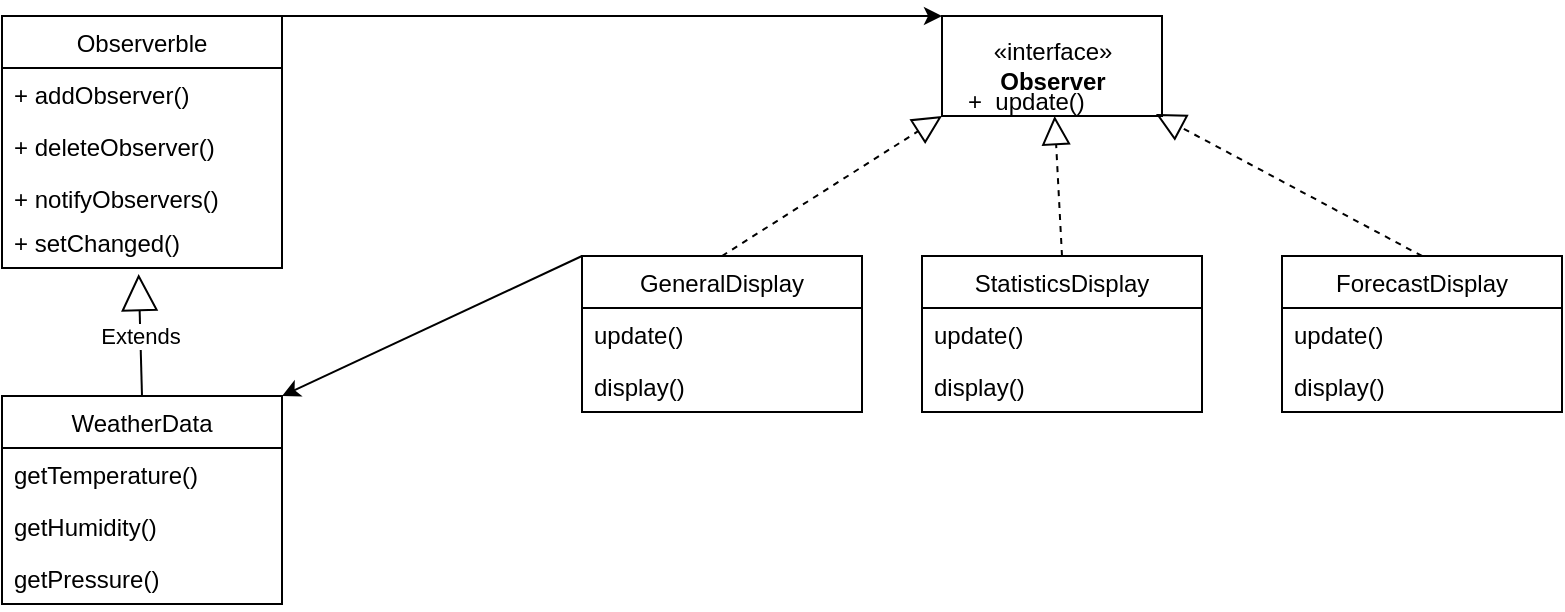 <mxfile version="16.1.0" type="github">
  <diagram id="w7vw_YP-pzyEsgHNtf-V" name="Page-1">
    <mxGraphModel dx="925" dy="754" grid="1" gridSize="10" guides="1" tooltips="1" connect="1" arrows="1" fold="1" page="1" pageScale="1" pageWidth="827" pageHeight="1169" math="0" shadow="0">
      <root>
        <mxCell id="0" />
        <mxCell id="1" parent="0" />
        <mxCell id="shCaLFCe7ZNfImjmvHh7-7" value="" style="group" vertex="1" connectable="0" parent="1">
          <mxGeometry x="500" y="200" width="110" height="69" as="geometry" />
        </mxCell>
        <mxCell id="shCaLFCe7ZNfImjmvHh7-5" value="«interface»&lt;br&gt;&lt;b&gt;Observer&lt;br&gt;&lt;/b&gt;" style="html=1;" vertex="1" parent="shCaLFCe7ZNfImjmvHh7-7">
          <mxGeometry width="110" height="50" as="geometry" />
        </mxCell>
        <mxCell id="shCaLFCe7ZNfImjmvHh7-6" value="+  update()" style="text;strokeColor=none;fillColor=none;align=left;verticalAlign=top;spacingLeft=4;spacingRight=4;overflow=hidden;rotatable=0;points=[[0,0.5],[1,0.5]];portConstraint=eastwest;" vertex="1" parent="shCaLFCe7ZNfImjmvHh7-7">
          <mxGeometry x="7" y="29" width="100" height="40" as="geometry" />
        </mxCell>
        <mxCell id="shCaLFCe7ZNfImjmvHh7-1" value="Observerble" style="swimlane;fontStyle=0;childLayout=stackLayout;horizontal=1;startSize=26;fillColor=none;horizontalStack=0;resizeParent=1;resizeParentMax=0;resizeLast=0;collapsible=1;marginBottom=0;" vertex="1" parent="1">
          <mxGeometry x="30" y="200" width="140" height="126" as="geometry" />
        </mxCell>
        <mxCell id="shCaLFCe7ZNfImjmvHh7-2" value="+ addObserver()" style="text;strokeColor=none;fillColor=none;align=left;verticalAlign=top;spacingLeft=4;spacingRight=4;overflow=hidden;rotatable=0;points=[[0,0.5],[1,0.5]];portConstraint=eastwest;" vertex="1" parent="shCaLFCe7ZNfImjmvHh7-1">
          <mxGeometry y="26" width="140" height="26" as="geometry" />
        </mxCell>
        <mxCell id="shCaLFCe7ZNfImjmvHh7-3" value="+ deleteObserver()" style="text;strokeColor=none;fillColor=none;align=left;verticalAlign=top;spacingLeft=4;spacingRight=4;overflow=hidden;rotatable=0;points=[[0,0.5],[1,0.5]];portConstraint=eastwest;" vertex="1" parent="shCaLFCe7ZNfImjmvHh7-1">
          <mxGeometry y="52" width="140" height="26" as="geometry" />
        </mxCell>
        <mxCell id="shCaLFCe7ZNfImjmvHh7-4" value="+ notifyObservers()" style="text;strokeColor=none;fillColor=none;align=left;verticalAlign=top;spacingLeft=4;spacingRight=4;overflow=hidden;rotatable=0;points=[[0,0.5],[1,0.5]];portConstraint=eastwest;" vertex="1" parent="shCaLFCe7ZNfImjmvHh7-1">
          <mxGeometry y="78" width="140" height="22" as="geometry" />
        </mxCell>
        <mxCell id="shCaLFCe7ZNfImjmvHh7-8" value="+ setChanged()" style="text;strokeColor=none;fillColor=none;align=left;verticalAlign=top;spacingLeft=4;spacingRight=4;overflow=hidden;rotatable=0;points=[[0,0.5],[1,0.5]];portConstraint=eastwest;" vertex="1" parent="shCaLFCe7ZNfImjmvHh7-1">
          <mxGeometry y="100" width="140" height="26" as="geometry" />
        </mxCell>
        <mxCell id="shCaLFCe7ZNfImjmvHh7-9" value="" style="endArrow=classic;html=1;rounded=0;exitX=1;exitY=0;exitDx=0;exitDy=0;entryX=0;entryY=0;entryDx=0;entryDy=0;" edge="1" parent="1" source="shCaLFCe7ZNfImjmvHh7-1" target="shCaLFCe7ZNfImjmvHh7-5">
          <mxGeometry width="50" height="50" relative="1" as="geometry">
            <mxPoint x="200" y="220" as="sourcePoint" />
            <mxPoint x="340" y="360" as="targetPoint" />
          </mxGeometry>
        </mxCell>
        <mxCell id="shCaLFCe7ZNfImjmvHh7-10" value="WeatherData" style="swimlane;fontStyle=0;childLayout=stackLayout;horizontal=1;startSize=26;fillColor=none;horizontalStack=0;resizeParent=1;resizeParentMax=0;resizeLast=0;collapsible=1;marginBottom=0;" vertex="1" parent="1">
          <mxGeometry x="30" y="390" width="140" height="104" as="geometry" />
        </mxCell>
        <mxCell id="shCaLFCe7ZNfImjmvHh7-11" value="getTemperature()" style="text;strokeColor=none;fillColor=none;align=left;verticalAlign=top;spacingLeft=4;spacingRight=4;overflow=hidden;rotatable=0;points=[[0,0.5],[1,0.5]];portConstraint=eastwest;" vertex="1" parent="shCaLFCe7ZNfImjmvHh7-10">
          <mxGeometry y="26" width="140" height="26" as="geometry" />
        </mxCell>
        <mxCell id="shCaLFCe7ZNfImjmvHh7-12" value="getHumidity()" style="text;strokeColor=none;fillColor=none;align=left;verticalAlign=top;spacingLeft=4;spacingRight=4;overflow=hidden;rotatable=0;points=[[0,0.5],[1,0.5]];portConstraint=eastwest;" vertex="1" parent="shCaLFCe7ZNfImjmvHh7-10">
          <mxGeometry y="52" width="140" height="26" as="geometry" />
        </mxCell>
        <mxCell id="shCaLFCe7ZNfImjmvHh7-13" value="getPressure()" style="text;strokeColor=none;fillColor=none;align=left;verticalAlign=top;spacingLeft=4;spacingRight=4;overflow=hidden;rotatable=0;points=[[0,0.5],[1,0.5]];portConstraint=eastwest;" vertex="1" parent="shCaLFCe7ZNfImjmvHh7-10">
          <mxGeometry y="78" width="140" height="26" as="geometry" />
        </mxCell>
        <mxCell id="shCaLFCe7ZNfImjmvHh7-14" value="Extends" style="endArrow=block;endSize=16;endFill=0;html=1;rounded=0;entryX=0.488;entryY=1.116;entryDx=0;entryDy=0;entryPerimeter=0;exitX=0.5;exitY=0;exitDx=0;exitDy=0;" edge="1" parent="1" source="shCaLFCe7ZNfImjmvHh7-10" target="shCaLFCe7ZNfImjmvHh7-8">
          <mxGeometry width="160" relative="1" as="geometry">
            <mxPoint x="230" y="380" as="sourcePoint" />
            <mxPoint x="390" y="380" as="targetPoint" />
          </mxGeometry>
        </mxCell>
        <mxCell id="shCaLFCe7ZNfImjmvHh7-15" value="GeneralDisplay" style="swimlane;fontStyle=0;childLayout=stackLayout;horizontal=1;startSize=26;fillColor=none;horizontalStack=0;resizeParent=1;resizeParentMax=0;resizeLast=0;collapsible=1;marginBottom=0;" vertex="1" parent="1">
          <mxGeometry x="320" y="320" width="140" height="78" as="geometry" />
        </mxCell>
        <mxCell id="shCaLFCe7ZNfImjmvHh7-16" value="update()" style="text;strokeColor=none;fillColor=none;align=left;verticalAlign=top;spacingLeft=4;spacingRight=4;overflow=hidden;rotatable=0;points=[[0,0.5],[1,0.5]];portConstraint=eastwest;" vertex="1" parent="shCaLFCe7ZNfImjmvHh7-15">
          <mxGeometry y="26" width="140" height="26" as="geometry" />
        </mxCell>
        <mxCell id="shCaLFCe7ZNfImjmvHh7-17" value="display()" style="text;strokeColor=none;fillColor=none;align=left;verticalAlign=top;spacingLeft=4;spacingRight=4;overflow=hidden;rotatable=0;points=[[0,0.5],[1,0.5]];portConstraint=eastwest;" vertex="1" parent="shCaLFCe7ZNfImjmvHh7-15">
          <mxGeometry y="52" width="140" height="26" as="geometry" />
        </mxCell>
        <mxCell id="shCaLFCe7ZNfImjmvHh7-19" value="StatisticsDisplay" style="swimlane;fontStyle=0;childLayout=stackLayout;horizontal=1;startSize=26;fillColor=none;horizontalStack=0;resizeParent=1;resizeParentMax=0;resizeLast=0;collapsible=1;marginBottom=0;" vertex="1" parent="1">
          <mxGeometry x="490" y="320" width="140" height="78" as="geometry" />
        </mxCell>
        <mxCell id="shCaLFCe7ZNfImjmvHh7-20" value="update()" style="text;strokeColor=none;fillColor=none;align=left;verticalAlign=top;spacingLeft=4;spacingRight=4;overflow=hidden;rotatable=0;points=[[0,0.5],[1,0.5]];portConstraint=eastwest;" vertex="1" parent="shCaLFCe7ZNfImjmvHh7-19">
          <mxGeometry y="26" width="140" height="26" as="geometry" />
        </mxCell>
        <mxCell id="shCaLFCe7ZNfImjmvHh7-21" value="display()" style="text;strokeColor=none;fillColor=none;align=left;verticalAlign=top;spacingLeft=4;spacingRight=4;overflow=hidden;rotatable=0;points=[[0,0.5],[1,0.5]];portConstraint=eastwest;" vertex="1" parent="shCaLFCe7ZNfImjmvHh7-19">
          <mxGeometry y="52" width="140" height="26" as="geometry" />
        </mxCell>
        <mxCell id="shCaLFCe7ZNfImjmvHh7-22" value="ForecastDisplay" style="swimlane;fontStyle=0;childLayout=stackLayout;horizontal=1;startSize=26;fillColor=none;horizontalStack=0;resizeParent=1;resizeParentMax=0;resizeLast=0;collapsible=1;marginBottom=0;" vertex="1" parent="1">
          <mxGeometry x="670" y="320" width="140" height="78" as="geometry" />
        </mxCell>
        <mxCell id="shCaLFCe7ZNfImjmvHh7-23" value="update()" style="text;strokeColor=none;fillColor=none;align=left;verticalAlign=top;spacingLeft=4;spacingRight=4;overflow=hidden;rotatable=0;points=[[0,0.5],[1,0.5]];portConstraint=eastwest;" vertex="1" parent="shCaLFCe7ZNfImjmvHh7-22">
          <mxGeometry y="26" width="140" height="26" as="geometry" />
        </mxCell>
        <mxCell id="shCaLFCe7ZNfImjmvHh7-24" value="display()" style="text;strokeColor=none;fillColor=none;align=left;verticalAlign=top;spacingLeft=4;spacingRight=4;overflow=hidden;rotatable=0;points=[[0,0.5],[1,0.5]];portConstraint=eastwest;" vertex="1" parent="shCaLFCe7ZNfImjmvHh7-22">
          <mxGeometry y="52" width="140" height="26" as="geometry" />
        </mxCell>
        <mxCell id="shCaLFCe7ZNfImjmvHh7-25" value="" style="endArrow=block;dashed=1;endFill=0;endSize=12;html=1;rounded=0;exitX=0.5;exitY=0;exitDx=0;exitDy=0;" edge="1" parent="1" source="shCaLFCe7ZNfImjmvHh7-15">
          <mxGeometry width="160" relative="1" as="geometry">
            <mxPoint x="290" y="380" as="sourcePoint" />
            <mxPoint x="500" y="250" as="targetPoint" />
          </mxGeometry>
        </mxCell>
        <mxCell id="shCaLFCe7ZNfImjmvHh7-26" value="" style="endArrow=block;dashed=1;endFill=0;endSize=12;html=1;rounded=0;exitX=0.5;exitY=0;exitDx=0;exitDy=0;" edge="1" parent="1" source="shCaLFCe7ZNfImjmvHh7-19" target="shCaLFCe7ZNfImjmvHh7-5">
          <mxGeometry width="160" relative="1" as="geometry">
            <mxPoint x="400" y="330" as="sourcePoint" />
            <mxPoint x="670" y="280" as="targetPoint" />
          </mxGeometry>
        </mxCell>
        <mxCell id="shCaLFCe7ZNfImjmvHh7-27" value="" style="endArrow=block;dashed=1;endFill=0;endSize=12;html=1;rounded=0;exitX=0.5;exitY=0;exitDx=0;exitDy=0;entryX=1;entryY=0.5;entryDx=0;entryDy=0;" edge="1" parent="1" source="shCaLFCe7ZNfImjmvHh7-22" target="shCaLFCe7ZNfImjmvHh7-6">
          <mxGeometry width="160" relative="1" as="geometry">
            <mxPoint x="410" y="340" as="sourcePoint" />
            <mxPoint x="520" y="270" as="targetPoint" />
          </mxGeometry>
        </mxCell>
        <mxCell id="shCaLFCe7ZNfImjmvHh7-28" value="" style="endArrow=classic;html=1;rounded=0;entryX=1;entryY=0;entryDx=0;entryDy=0;exitX=0;exitY=0;exitDx=0;exitDy=0;" edge="1" parent="1" source="shCaLFCe7ZNfImjmvHh7-15" target="shCaLFCe7ZNfImjmvHh7-10">
          <mxGeometry width="50" height="50" relative="1" as="geometry">
            <mxPoint x="370" y="410" as="sourcePoint" />
            <mxPoint x="420" y="360" as="targetPoint" />
          </mxGeometry>
        </mxCell>
      </root>
    </mxGraphModel>
  </diagram>
</mxfile>
